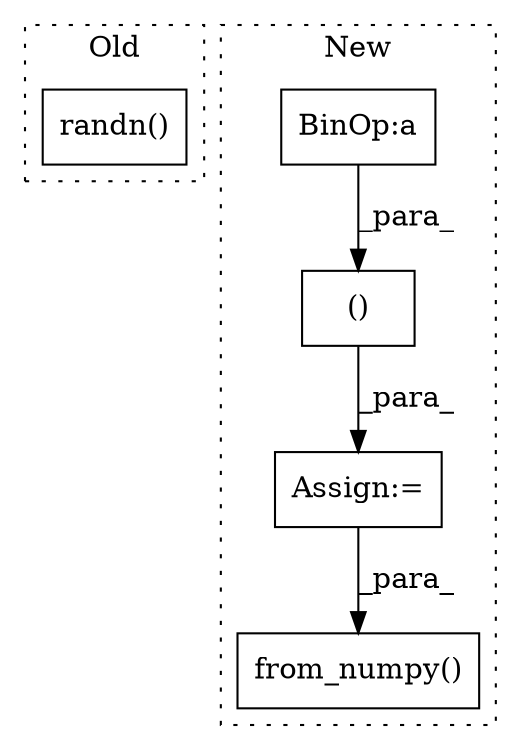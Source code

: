 digraph G {
subgraph cluster0 {
1 [label="randn()" a="75" s="6456,6520" l="12,1" shape="box"];
label = "Old";
style="dotted";
}
subgraph cluster1 {
2 [label="from_numpy()" a="75" s="6951,6972" l="17,1" shape="box"];
3 [label="()" a="54" s="6795" l="43" shape="box"];
4 [label="BinOp:a" a="82" s="6686" l="3" shape="box"];
5 [label="Assign:=" a="68" s="6856" l="3" shape="box"];
label = "New";
style="dotted";
}
3 -> 5 [label="_para_"];
4 -> 3 [label="_para_"];
5 -> 2 [label="_para_"];
}